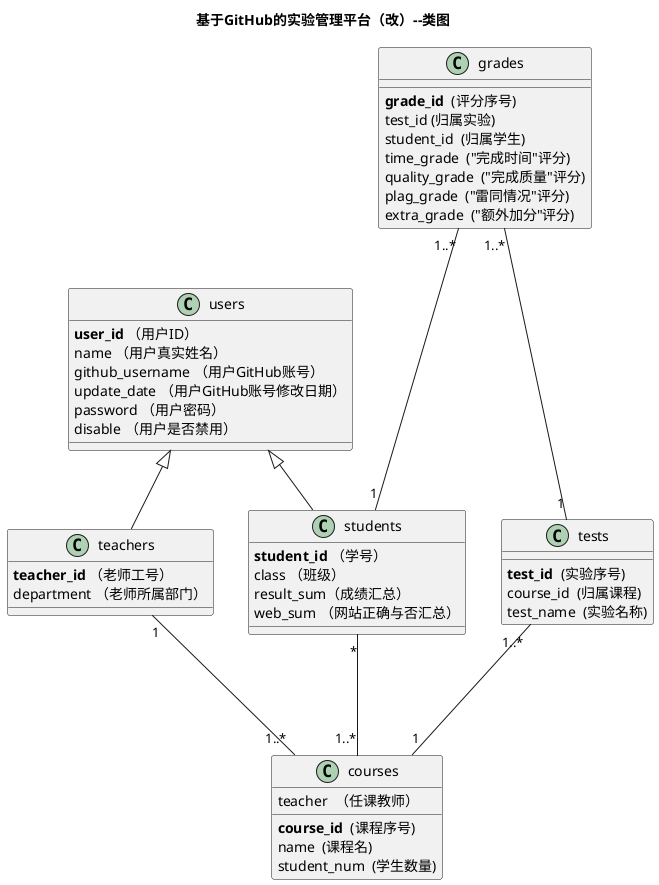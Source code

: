 ﻿@startuml
title 基于GitHub的实验管理平台（改）--类图

users <|-- teachers
users <|-- students
students "*"---"1..*"courses
teachers "1"---"1..*"courses
tests "1..*"---"1"courses
grades "1..*"---"1"tests
grades "1..*"---"1"students

class users{
    <b>user_id</b> （用户ID）
    name （用户真实姓名）
    github_username （用户GitHub账号）
    update_date （用户GitHub账号修改日期）
    password （用户密码）
    disable （用户是否禁用）
}
class teachers{
    <b>teacher_id</b> （老师工号）
    department （老师所属部门）
}
class students{
    <b>student_id</b> （学号）
    class （班级）
    result_sum（成绩汇总）
    web_sum （网站正确与否汇总）
}
class courses{
    <b>course_id</b>  (课程序号)
    name  (课程名)
    teacher  （任课教师）
    student_num  (学生数量)
}
class tests{
    <b>test_id</b>  (实验序号)
    course_id  (归属课程)
    test_name  (实验名称)
}
class grades{
    <b>grade_id</b>  (评分序号)
    test_id (归属实验)
    student_id  (归属学生)
    time_grade  ("完成时间"评分)
    quality_grade  ("完成质量"评分)
    plag_grade  ("雷同情况"评分)
    extra_grade  ("额外加分"评分)
}
@enduml